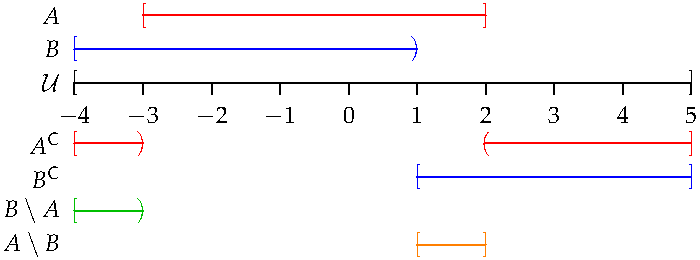 settings.tex="pdflatex";

texpreamble("\usepackage{amsmath}
\usepackage{amsthm,amssymb}
\usepackage{mathpazo}
\usepackage[svgnames]{xcolor}
%\input{../../preamble}
");
import graph;

size(350,130,IgnoreAspect);

real sh=1;
real shi=-0.8;
real dx=0.03;
pen a=red;
pair U=(-4,5);
pair A=(-3,2);
pair B=(-4,1);
pair AC1=(-4,-3);
pair AC2=(2,5);
pair BC=(1,5);
pair BA=(-4,-3);
pair AB=(1,2);
pen b=blue;
pen ba=heavygreen;
pen ab=orange;

xaxis(U.x,U.y,RightTicks(new real[]{-4,-3,-2,-1,0,1,2,3,4,5}));
label("$\mathcal U$",(U.x,0),2W);
label("$[$",(U.x,0));
label("$]$",(U.y,0));

draw((A.x,2sh)--(A.y,2sh),a);
label("$A$",(U.x,2sh),2W);
label("$[$",(A.x,2sh),a);
label("$]$",(A.y,2sh),a);

draw((B.x,sh)--(B.y,sh),b);
label("$B$",(U.x,sh),2W);
label("$[$",(B.x,sh),b);
label("$)$",(B.y-dx,sh),b);

draw((AC1.x,shi-sh)--(AC1.y,shi-sh),a);
draw((AC2.x,shi-sh)--(AC2.y,shi-sh),a);
label("$A^{\mathsf{C}}$",(U.x,shi-sh),2W);
label("$[$",(AC1.x,shi-sh),a);
label("$)$",(AC1.y-dx,shi-sh),a);
label("$($",(AC2.x,shi-sh),a);
label("$]$",(AC2.y,shi-sh),a);

draw((BC.x,shi-2sh)--(BC.y,shi-2sh),b);
label("$B^{\mathsf{C}}$",(U.x,shi-2sh),2W);
label("$[$",(BC.x,shi-2sh),b);
label("$]$",(BC.y,shi-2sh),b);

draw((BA.x,shi-3sh)--(BA.y,shi-3sh),ba);
label("$B\setminus A$",(U.x,shi-3sh),2W);
label("$[$",(BA.x,shi-3sh),ba);
label("$)$",(BA.y-dx,shi-3sh),ba);

draw((AB.x,shi-4sh)--(AB.y,shi-4sh),ab);
label("$A\setminus B$",(U.x,shi-4sh),2W);
label("$[$",(AB.x,shi-4sh),ab);
label("$]$",(AB.y,shi-4sh),ab);